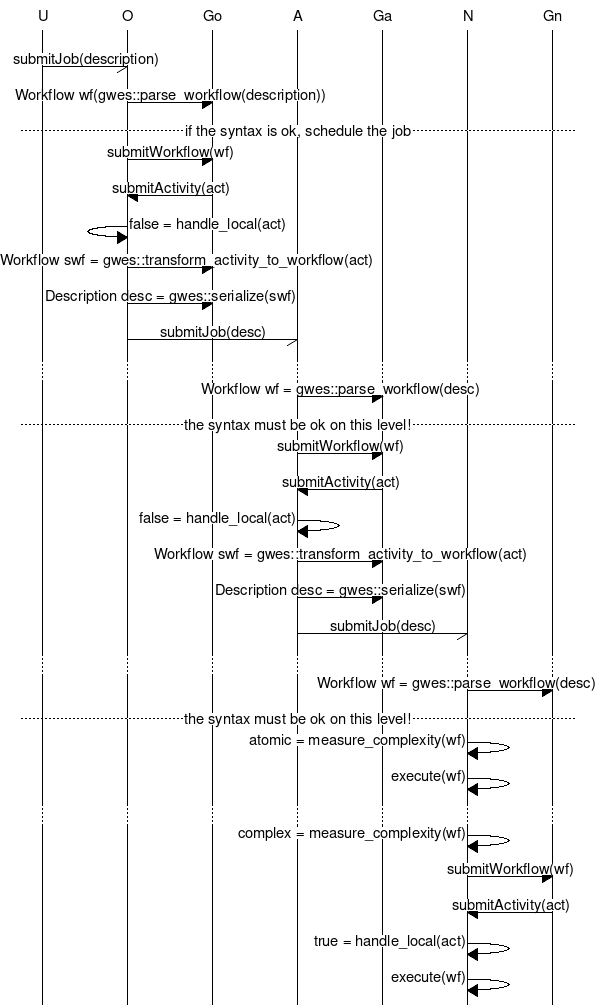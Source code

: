 msc {
  hscale = "1.0";

  U, O, Go, A, Ga, N, Gn;

  |||;
  U->O [ label="submitJob(description)" ];
  O=>Go [ label="Workflow wf(gwes::parse_workflow(description))" ];
  --- [ label = "if the syntax is ok, schedule the job" ];
  O=>Go [ label="submitWorkflow(wf)" ];
  Go=>O [ label="submitActivity(act)" ];
  O=>O [ label="false = handle_local(act)" ];
  O=>Go [ label="Workflow swf = gwes::transform_activity_to_workflow(act)" ];
  O=>Go [ label="Description desc = gwes::serialize(swf)" ];
  O->A [ label="submitJob(desc)" ];

  ...;
  A=>Ga [ label="Workflow wf = gwes::parse_workflow(desc)" ];
  --- [ label = "the syntax must be ok on this level!" ];
  A=>Ga [ label="submitWorkflow(wf)" ];
  Ga=>A [ label="submitActivity(act)" ];
  A=>A [ label="false = handle_local(act)" ];
  A=>Ga [ label="Workflow swf = gwes::transform_activity_to_workflow(act)" ];
  A=>Ga [ label="Description desc = gwes::serialize(swf)" ];
  A->N [ label="submitJob(desc)" ];

  ...;
  N=>Gn [ label="Workflow wf = gwes::parse_workflow(desc)" ];
  --- [ label = "the syntax must be ok on this level!" ];
  N=>N [ label = "atomic = measure_complexity(wf)" ];
  N=>N [ label = "execute(wf)" ];
  ...;
  N=>N [ label = "complex = measure_complexity(wf)" ];
  N=>Gn [ label = "submitWorkflow(wf)" ];
  Gn=>N [ label="submitActivity(act)" ];
  N=>N [ label="true = handle_local(act)" ];
  N=>N [ label = "execute(wf)" ];
}
